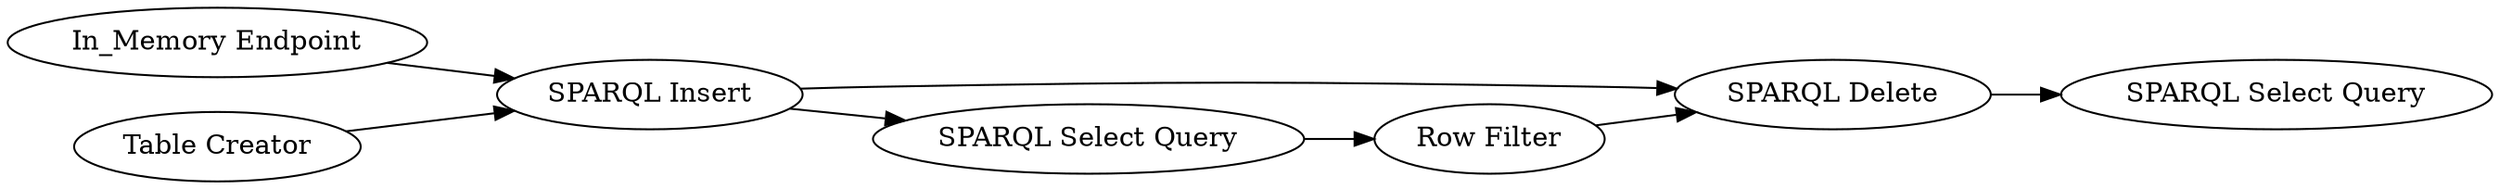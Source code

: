 digraph {
	6 -> 16
	12 -> 10
	16 -> 15
	10 -> 6
	14 -> 12
	9 -> 12
	12 -> 16
	16 [label="SPARQL Delete"]
	9 [label="Table Creator"]
	10 [label="SPARQL Select Query"]
	6 [label="Row Filter"]
	15 [label="SPARQL Select Query"]
	14 [label="In_Memory Endpoint"]
	12 [label="SPARQL Insert"]
	rankdir=LR
}
